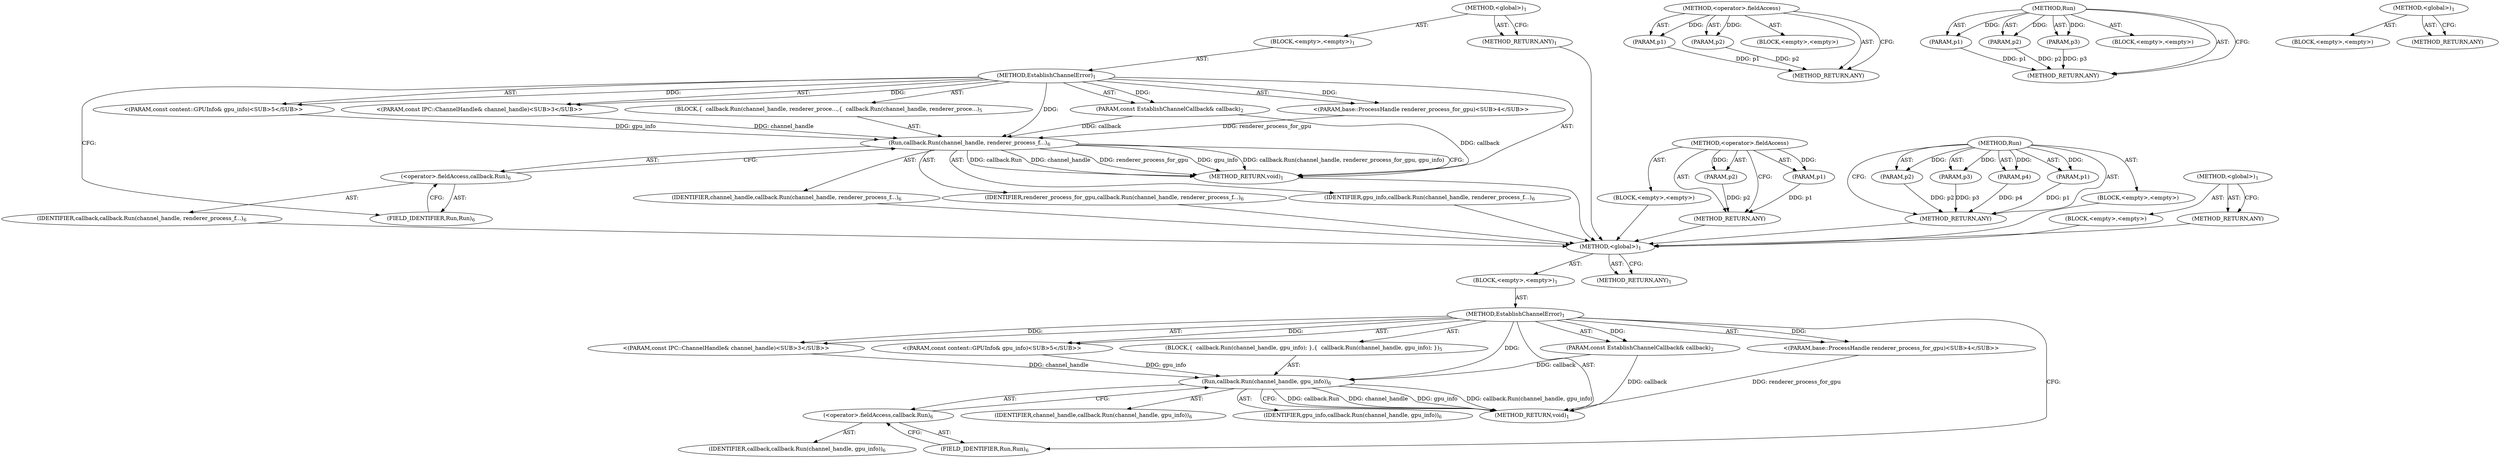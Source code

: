 digraph "&lt;global&gt;" {
vulnerable_6 [label=<(METHOD,&lt;global&gt;)<SUB>1</SUB>>];
vulnerable_7 [label=<(BLOCK,&lt;empty&gt;,&lt;empty&gt;)<SUB>1</SUB>>];
vulnerable_8 [label=<(METHOD,EstablishChannelError)<SUB>1</SUB>>];
vulnerable_9 [label=<(PARAM,const EstablishChannelCallback&amp; callback)<SUB>2</SUB>>];
vulnerable_10 [label="<(PARAM,const IPC::ChannelHandle&amp; channel_handle)<SUB>3</SUB>>"];
vulnerable_11 [label="<(PARAM,base::ProcessHandle renderer_process_for_gpu)<SUB>4</SUB>>"];
vulnerable_12 [label="<(PARAM,const content::GPUInfo&amp; gpu_info)<SUB>5</SUB>>"];
vulnerable_13 [label=<(BLOCK,{
  callback.Run(channel_handle, renderer_proce...,{
  callback.Run(channel_handle, renderer_proce...)<SUB>5</SUB>>];
vulnerable_14 [label=<(Run,callback.Run(channel_handle, renderer_process_f...)<SUB>6</SUB>>];
vulnerable_15 [label=<(&lt;operator&gt;.fieldAccess,callback.Run)<SUB>6</SUB>>];
vulnerable_16 [label=<(IDENTIFIER,callback,callback.Run(channel_handle, renderer_process_f...)<SUB>6</SUB>>];
vulnerable_17 [label=<(FIELD_IDENTIFIER,Run,Run)<SUB>6</SUB>>];
vulnerable_18 [label=<(IDENTIFIER,channel_handle,callback.Run(channel_handle, renderer_process_f...)<SUB>6</SUB>>];
vulnerable_19 [label=<(IDENTIFIER,renderer_process_for_gpu,callback.Run(channel_handle, renderer_process_f...)<SUB>6</SUB>>];
vulnerable_20 [label=<(IDENTIFIER,gpu_info,callback.Run(channel_handle, renderer_process_f...)<SUB>6</SUB>>];
vulnerable_21 [label=<(METHOD_RETURN,void)<SUB>1</SUB>>];
vulnerable_23 [label=<(METHOD_RETURN,ANY)<SUB>1</SUB>>];
vulnerable_51 [label=<(METHOD,&lt;operator&gt;.fieldAccess)>];
vulnerable_52 [label=<(PARAM,p1)>];
vulnerable_53 [label=<(PARAM,p2)>];
vulnerable_54 [label=<(BLOCK,&lt;empty&gt;,&lt;empty&gt;)>];
vulnerable_55 [label=<(METHOD_RETURN,ANY)>];
vulnerable_44 [label=<(METHOD,Run)>];
vulnerable_45 [label=<(PARAM,p1)>];
vulnerable_46 [label=<(PARAM,p2)>];
vulnerable_47 [label=<(PARAM,p3)>];
vulnerable_48 [label=<(PARAM,p4)>];
vulnerable_49 [label=<(BLOCK,&lt;empty&gt;,&lt;empty&gt;)>];
vulnerable_50 [label=<(METHOD_RETURN,ANY)>];
vulnerable_38 [label=<(METHOD,&lt;global&gt;)<SUB>1</SUB>>];
vulnerable_39 [label=<(BLOCK,&lt;empty&gt;,&lt;empty&gt;)>];
vulnerable_40 [label=<(METHOD_RETURN,ANY)>];
fixed_6 [label=<(METHOD,&lt;global&gt;)<SUB>1</SUB>>];
fixed_7 [label=<(BLOCK,&lt;empty&gt;,&lt;empty&gt;)<SUB>1</SUB>>];
fixed_8 [label=<(METHOD,EstablishChannelError)<SUB>1</SUB>>];
fixed_9 [label=<(PARAM,const EstablishChannelCallback&amp; callback)<SUB>2</SUB>>];
fixed_10 [label="<(PARAM,const IPC::ChannelHandle&amp; channel_handle)<SUB>3</SUB>>"];
fixed_11 [label="<(PARAM,base::ProcessHandle renderer_process_for_gpu)<SUB>4</SUB>>"];
fixed_12 [label="<(PARAM,const content::GPUInfo&amp; gpu_info)<SUB>5</SUB>>"];
fixed_13 [label=<(BLOCK,{
  callback.Run(channel_handle, gpu_info);
 },{
  callback.Run(channel_handle, gpu_info);
 })<SUB>5</SUB>>];
fixed_14 [label=<(Run,callback.Run(channel_handle, gpu_info))<SUB>6</SUB>>];
fixed_15 [label=<(&lt;operator&gt;.fieldAccess,callback.Run)<SUB>6</SUB>>];
fixed_16 [label=<(IDENTIFIER,callback,callback.Run(channel_handle, gpu_info))<SUB>6</SUB>>];
fixed_17 [label=<(FIELD_IDENTIFIER,Run,Run)<SUB>6</SUB>>];
fixed_18 [label=<(IDENTIFIER,channel_handle,callback.Run(channel_handle, gpu_info))<SUB>6</SUB>>];
fixed_19 [label=<(IDENTIFIER,gpu_info,callback.Run(channel_handle, gpu_info))<SUB>6</SUB>>];
fixed_20 [label=<(METHOD_RETURN,void)<SUB>1</SUB>>];
fixed_22 [label=<(METHOD_RETURN,ANY)<SUB>1</SUB>>];
fixed_49 [label=<(METHOD,&lt;operator&gt;.fieldAccess)>];
fixed_50 [label=<(PARAM,p1)>];
fixed_51 [label=<(PARAM,p2)>];
fixed_52 [label=<(BLOCK,&lt;empty&gt;,&lt;empty&gt;)>];
fixed_53 [label=<(METHOD_RETURN,ANY)>];
fixed_43 [label=<(METHOD,Run)>];
fixed_44 [label=<(PARAM,p1)>];
fixed_45 [label=<(PARAM,p2)>];
fixed_46 [label=<(PARAM,p3)>];
fixed_47 [label=<(BLOCK,&lt;empty&gt;,&lt;empty&gt;)>];
fixed_48 [label=<(METHOD_RETURN,ANY)>];
fixed_37 [label=<(METHOD,&lt;global&gt;)<SUB>1</SUB>>];
fixed_38 [label=<(BLOCK,&lt;empty&gt;,&lt;empty&gt;)>];
fixed_39 [label=<(METHOD_RETURN,ANY)>];
vulnerable_6 -> vulnerable_7  [key=0, label="AST: "];
vulnerable_6 -> vulnerable_23  [key=0, label="AST: "];
vulnerable_6 -> vulnerable_23  [key=1, label="CFG: "];
vulnerable_7 -> vulnerable_8  [key=0, label="AST: "];
vulnerable_8 -> vulnerable_9  [key=0, label="AST: "];
vulnerable_8 -> vulnerable_9  [key=1, label="DDG: "];
vulnerable_8 -> vulnerable_10  [key=0, label="AST: "];
vulnerable_8 -> vulnerable_10  [key=1, label="DDG: "];
vulnerable_8 -> vulnerable_11  [key=0, label="AST: "];
vulnerable_8 -> vulnerable_11  [key=1, label="DDG: "];
vulnerable_8 -> vulnerable_12  [key=0, label="AST: "];
vulnerable_8 -> vulnerable_12  [key=1, label="DDG: "];
vulnerable_8 -> vulnerable_13  [key=0, label="AST: "];
vulnerable_8 -> vulnerable_21  [key=0, label="AST: "];
vulnerable_8 -> vulnerable_17  [key=0, label="CFG: "];
vulnerable_8 -> vulnerable_14  [key=0, label="DDG: "];
vulnerable_9 -> vulnerable_21  [key=0, label="DDG: callback"];
vulnerable_9 -> vulnerable_14  [key=0, label="DDG: callback"];
vulnerable_10 -> vulnerable_14  [key=0, label="DDG: channel_handle"];
vulnerable_11 -> vulnerable_14  [key=0, label="DDG: renderer_process_for_gpu"];
vulnerable_12 -> vulnerable_14  [key=0, label="DDG: gpu_info"];
vulnerable_13 -> vulnerable_14  [key=0, label="AST: "];
vulnerable_14 -> vulnerable_15  [key=0, label="AST: "];
vulnerable_14 -> vulnerable_18  [key=0, label="AST: "];
vulnerable_14 -> vulnerable_19  [key=0, label="AST: "];
vulnerable_14 -> vulnerable_20  [key=0, label="AST: "];
vulnerable_14 -> vulnerable_21  [key=0, label="CFG: "];
vulnerable_14 -> vulnerable_21  [key=1, label="DDG: callback.Run"];
vulnerable_14 -> vulnerable_21  [key=2, label="DDG: channel_handle"];
vulnerable_14 -> vulnerable_21  [key=3, label="DDG: renderer_process_for_gpu"];
vulnerable_14 -> vulnerable_21  [key=4, label="DDG: gpu_info"];
vulnerable_14 -> vulnerable_21  [key=5, label="DDG: callback.Run(channel_handle, renderer_process_for_gpu, gpu_info)"];
vulnerable_15 -> vulnerable_16  [key=0, label="AST: "];
vulnerable_15 -> vulnerable_17  [key=0, label="AST: "];
vulnerable_15 -> vulnerable_14  [key=0, label="CFG: "];
vulnerable_16 -> fixed_6  [key=0];
vulnerable_17 -> vulnerable_15  [key=0, label="CFG: "];
vulnerable_18 -> fixed_6  [key=0];
vulnerable_19 -> fixed_6  [key=0];
vulnerable_20 -> fixed_6  [key=0];
vulnerable_21 -> fixed_6  [key=0];
vulnerable_23 -> fixed_6  [key=0];
vulnerable_51 -> vulnerable_52  [key=0, label="AST: "];
vulnerable_51 -> vulnerable_52  [key=1, label="DDG: "];
vulnerable_51 -> vulnerable_54  [key=0, label="AST: "];
vulnerable_51 -> vulnerable_53  [key=0, label="AST: "];
vulnerable_51 -> vulnerable_53  [key=1, label="DDG: "];
vulnerable_51 -> vulnerable_55  [key=0, label="AST: "];
vulnerable_51 -> vulnerable_55  [key=1, label="CFG: "];
vulnerable_52 -> vulnerable_55  [key=0, label="DDG: p1"];
vulnerable_53 -> vulnerable_55  [key=0, label="DDG: p2"];
vulnerable_54 -> fixed_6  [key=0];
vulnerable_55 -> fixed_6  [key=0];
vulnerable_44 -> vulnerable_45  [key=0, label="AST: "];
vulnerable_44 -> vulnerable_45  [key=1, label="DDG: "];
vulnerable_44 -> vulnerable_49  [key=0, label="AST: "];
vulnerable_44 -> vulnerable_46  [key=0, label="AST: "];
vulnerable_44 -> vulnerable_46  [key=1, label="DDG: "];
vulnerable_44 -> vulnerable_50  [key=0, label="AST: "];
vulnerable_44 -> vulnerable_50  [key=1, label="CFG: "];
vulnerable_44 -> vulnerable_47  [key=0, label="AST: "];
vulnerable_44 -> vulnerable_47  [key=1, label="DDG: "];
vulnerable_44 -> vulnerable_48  [key=0, label="AST: "];
vulnerable_44 -> vulnerable_48  [key=1, label="DDG: "];
vulnerable_45 -> vulnerable_50  [key=0, label="DDG: p1"];
vulnerable_46 -> vulnerable_50  [key=0, label="DDG: p2"];
vulnerable_47 -> vulnerable_50  [key=0, label="DDG: p3"];
vulnerable_48 -> vulnerable_50  [key=0, label="DDG: p4"];
vulnerable_49 -> fixed_6  [key=0];
vulnerable_50 -> fixed_6  [key=0];
vulnerable_38 -> vulnerable_39  [key=0, label="AST: "];
vulnerable_38 -> vulnerable_40  [key=0, label="AST: "];
vulnerable_38 -> vulnerable_40  [key=1, label="CFG: "];
vulnerable_39 -> fixed_6  [key=0];
vulnerable_40 -> fixed_6  [key=0];
fixed_6 -> fixed_7  [key=0, label="AST: "];
fixed_6 -> fixed_22  [key=0, label="AST: "];
fixed_6 -> fixed_22  [key=1, label="CFG: "];
fixed_7 -> fixed_8  [key=0, label="AST: "];
fixed_8 -> fixed_9  [key=0, label="AST: "];
fixed_8 -> fixed_9  [key=1, label="DDG: "];
fixed_8 -> fixed_10  [key=0, label="AST: "];
fixed_8 -> fixed_10  [key=1, label="DDG: "];
fixed_8 -> fixed_11  [key=0, label="AST: "];
fixed_8 -> fixed_11  [key=1, label="DDG: "];
fixed_8 -> fixed_12  [key=0, label="AST: "];
fixed_8 -> fixed_12  [key=1, label="DDG: "];
fixed_8 -> fixed_13  [key=0, label="AST: "];
fixed_8 -> fixed_20  [key=0, label="AST: "];
fixed_8 -> fixed_17  [key=0, label="CFG: "];
fixed_8 -> fixed_14  [key=0, label="DDG: "];
fixed_9 -> fixed_20  [key=0, label="DDG: callback"];
fixed_9 -> fixed_14  [key=0, label="DDG: callback"];
fixed_10 -> fixed_14  [key=0, label="DDG: channel_handle"];
fixed_11 -> fixed_20  [key=0, label="DDG: renderer_process_for_gpu"];
fixed_12 -> fixed_14  [key=0, label="DDG: gpu_info"];
fixed_13 -> fixed_14  [key=0, label="AST: "];
fixed_14 -> fixed_15  [key=0, label="AST: "];
fixed_14 -> fixed_18  [key=0, label="AST: "];
fixed_14 -> fixed_19  [key=0, label="AST: "];
fixed_14 -> fixed_20  [key=0, label="CFG: "];
fixed_14 -> fixed_20  [key=1, label="DDG: callback.Run"];
fixed_14 -> fixed_20  [key=2, label="DDG: channel_handle"];
fixed_14 -> fixed_20  [key=3, label="DDG: gpu_info"];
fixed_14 -> fixed_20  [key=4, label="DDG: callback.Run(channel_handle, gpu_info)"];
fixed_15 -> fixed_16  [key=0, label="AST: "];
fixed_15 -> fixed_17  [key=0, label="AST: "];
fixed_15 -> fixed_14  [key=0, label="CFG: "];
fixed_17 -> fixed_15  [key=0, label="CFG: "];
fixed_49 -> fixed_50  [key=0, label="AST: "];
fixed_49 -> fixed_50  [key=1, label="DDG: "];
fixed_49 -> fixed_52  [key=0, label="AST: "];
fixed_49 -> fixed_51  [key=0, label="AST: "];
fixed_49 -> fixed_51  [key=1, label="DDG: "];
fixed_49 -> fixed_53  [key=0, label="AST: "];
fixed_49 -> fixed_53  [key=1, label="CFG: "];
fixed_50 -> fixed_53  [key=0, label="DDG: p1"];
fixed_51 -> fixed_53  [key=0, label="DDG: p2"];
fixed_43 -> fixed_44  [key=0, label="AST: "];
fixed_43 -> fixed_44  [key=1, label="DDG: "];
fixed_43 -> fixed_47  [key=0, label="AST: "];
fixed_43 -> fixed_45  [key=0, label="AST: "];
fixed_43 -> fixed_45  [key=1, label="DDG: "];
fixed_43 -> fixed_48  [key=0, label="AST: "];
fixed_43 -> fixed_48  [key=1, label="CFG: "];
fixed_43 -> fixed_46  [key=0, label="AST: "];
fixed_43 -> fixed_46  [key=1, label="DDG: "];
fixed_44 -> fixed_48  [key=0, label="DDG: p1"];
fixed_45 -> fixed_48  [key=0, label="DDG: p2"];
fixed_46 -> fixed_48  [key=0, label="DDG: p3"];
fixed_37 -> fixed_38  [key=0, label="AST: "];
fixed_37 -> fixed_39  [key=0, label="AST: "];
fixed_37 -> fixed_39  [key=1, label="CFG: "];
}
